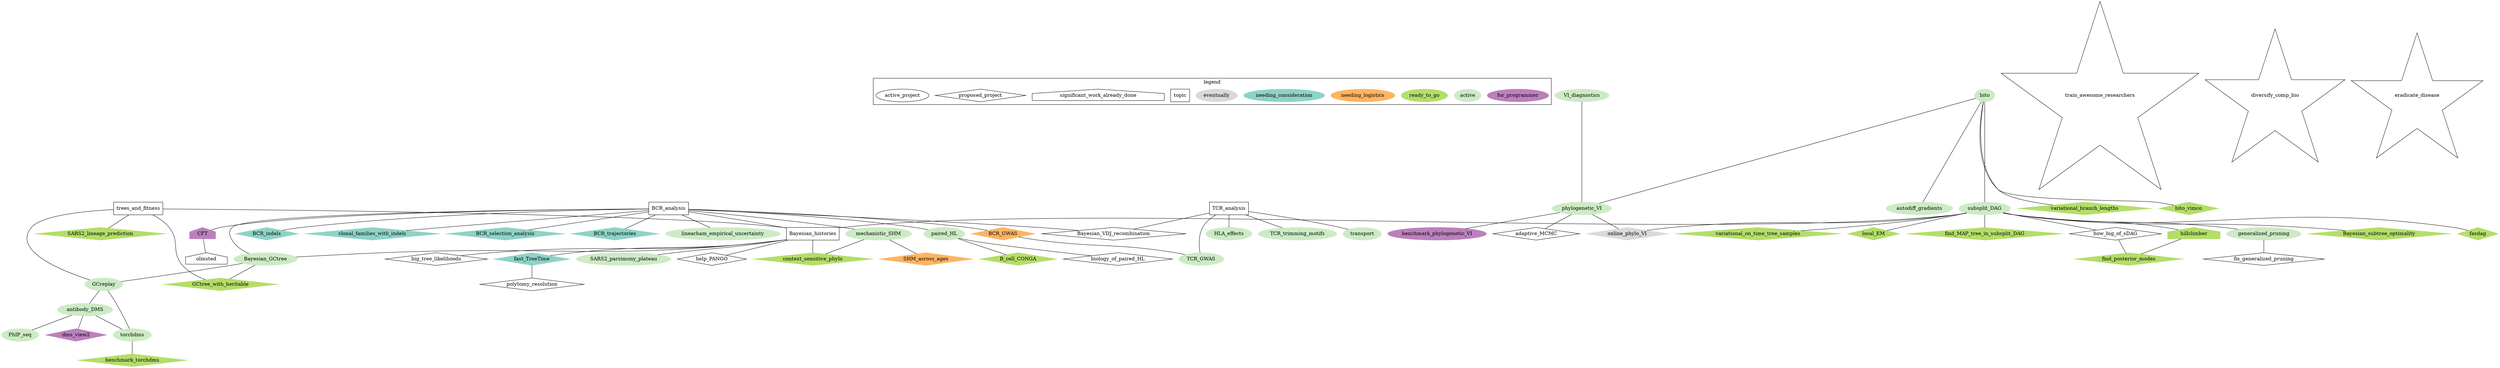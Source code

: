 graph {
    overlap=false
    node[colorscheme="set312"]
    // https://graphviz.org/doc/info/colors.html

    // ** legend **
    subgraph cluster_0 {
        for_programmer                          [style="filled";color=10]
        active                                  [style="filled";color=11]
        ready_to_go                             [style="filled";color=7]
        needing_logistics                       [style="filled";color=6]
        needing_consideration                   [style="filled";color=1]
        eventually                              [style="filled";color=9]
        topic                                   [shape="rectangle"]
        significant_work_already_done           [shape="house"]
        proposed_project                        [shape="diamond"]
        active_project
        // for_programmer -- active
        // active -- ready_to_go
        // ready_to_go -- needing_thought
        label = "legend"
    }

    // active
        Bayesian_GCtree                         [style="filled";color=11;tooltip="Do posterior estimation using Will's GCtree framework."]
        GCreplay                                [style="filled";color=11;tooltip="A big collaboration with the Victora and Bloom labs to understand GC maturation with replicate samples."]
        HLA_effects                             [style="filled";color=11;tooltip="Assya's project understanding the effects of HLA on repertoire."]
        PhIP_seq                                [style="filled";color=11;tooltip="Develop statistics and software tools for PhIP-seq analyses."]
        TCR_GWAS                                [style="filled";color=11;tooltip="GWAS to infer TCR-repertoire features."]
        TCR_trimming_motifs                     [style="filled";color=11;tooltip="What sequence-level features determine trimming of TCRs in VDJ recombination?"]
        bito                                    [style="filled";color=11;tooltip="Bayesian Inference of Trees via Optimization: a C++/python package"]
        autodiff_gradients                      [style="filled";color=11;tooltip="How fast is autodiff for phylogenetically-relevant gradients?"]
        generalized_pruning                     [style="filled";color=11;tooltip="Generalization of the Felsenstein pruning algorithm to the subsplit DAG."]
        linearham_empirical_uncertainty         [style="filled";color=11;tooltip="linearham is our Bayesian method for doing inference of BCR lineage evolution. If we apply it to well-known data sets from the literature, how much uncertainty is there in ancestral sequence inference?"]
        mechanistic_SHM                         [style="filled";color=11;tooltip="Design and fit mechanistically-based probabilistic models of the somatic hypermutation process."]
        paired_HL                               [style="filled";color=11;tooltip="Perform clonal family inference with paired heavy and light chain sequences."]
        phylogenetic_VI                         [style="filled";color=11;tooltip="Do variational inference of continuous parameters in phylogenetics."]
        benchmark_phylogenetic_VI               [style="filled";color=10;tooltip="How well are existing phylo VI tools doing?"]
        antibody_DMS                            [style="filled";color=11;tooltip="What can we learn from deep mutational scanning on antibodies?"]
        SARS2_parsimony_plateau                 [style="filled";color=11;tooltip="Use a graph to capture the ensemble of maximally-parsimonious trees for SARS-Cov-2 data. How much uncertainty is there? How does PANGO look?"]
        subsplit_DAG                            [style="filled";color=11;tooltip="Formalize definitions of and basic lemmas for the subsplit DAG."]
        torchdms                                [style="filled";color=11;tooltip="Develop a DMS analysis package using a modern machine-learning library."]
        transport                               [style="filled";color=11;tooltip="Compare TCR repertoires via optimal transport."]
        VI_diagnostics                          [style="filled";color=11;tooltip="How will we know if VI is giving a good approximation?"]

    // ** dormant **
        CFT                                     [shape="house";style=filled;color=10;tooltip="The Clonal Family Tree pipeline to do clonal family inference and then phylogenetics."]
        hillclimber                             [style="filled";color=7;shape="house";tooltip="What happens when we start ML algorithms at random starting points? What does it tell us about the phylogenetic likelihood surface?"]
        olmsted                                 [shape="house";tooltip="A visualization tool for BCR lineages."]

    // ** Future **
    // Immunology
        BCR_GWAS                                [style="filled";color=6;shape="diamond";tooltip="Do a GWAS for BCR repertoire features. Can we learn about SHM too?"]
        BCR_indels                              [shape="diamond";style=filled;color=1;tooltip="What sequence features lead to indels in BCR sequences?"]
        clonal_families_with_indels             [shape="diamond";style=filled;color=1;tooltip="Can we do better clonal family clustering in the presence of indels?"]
        BCR_selection_analysis                  [shape="diamond";style=filled;color=1;tooltip="Improve dN/dS analysis for BCR lineages, looking site-wise and per-lineage."]
        BCR_trajectories                        [shape="diamond";style=filled;color=1;tooltip="Look for patterns in BCR sequence evolution. Do they fall into 'trajectories'?"]
        B_cell_CONGA                            [shape="diamond";style=filled;color=7;tooltip="Adapt CONGA (https://paperpile.com/shared/w2jo9E) for BCR sequences."]
        context_sensitive_phylo                 [shape="diamond";style=filled;color=7;tooltip="Develop phyogenetic methods that enable inference under context-sensitive models."]
        dms_view2                               [shape="diamond";style=filled;color=10;tooltip="Develop the next version of dms-view, with abilities to compare between data sets and also show K_D inferences."]
        SHM_across_ages                         [style="filled";color=6;shape="diamond";tooltip="Perform a detailed investigation of how SHM changes as people age."]
        Bayesian_VDJ_recombination              [shape="diamond";tooltip="Can we do Bayesian estimation of VDJ recombination models?"]
        biology_of_paired_HL                    [shape="diamond";tooltip="What does paired clustering tell us about how heavy and light chain clustering works?"]
    // Phylogenetics
        Bayesian_subtree_optimality             [style="filled";color=7;shape="diamond";tooltip="How does the Bayesian posterior distribution of n taxa change when an n+1st taxon is added to the tree?"]
        // What is NJp? https://paperpile.com/shared/QJm8XP
        // See https://ieeexplore.ieee.org/abstract/document/8404978
        // https://paperpile.com/shared/TaDKjP
        fasdag                                  [style="filled";color=7;shape="diamond";tooltip="Develop NJ and parsimony approaches to reconstructing the sDAG."]
        variational_on_time_tree_samples        [style="filled";color=7;shape="diamond";tooltip="Develop variational models and fit them to time-tree MCMC samples. How well do they fit?"]
        find_posterior_modes                    [style="filled";color=7;shape="diamond";tooltip="Can we do something to quickly find posterior modes in the phylogenetic posterior? Can we do better than hillclimbing?"]
        help_PANGO                              [shape="diamond";tooltip="What sort of tooling would actually help PANGO do their job better?"]
        big_tree_likelihoods                    [shape="diamond";tooltip="How can we bridge the gap between parsimony and full Felsenstein likelihoods?"]
        fix_generalized_pruning                 [shape="diamond";tooltip="How could we fix marginalization issues with generalized pruning?"]
    // Phylogenetics, with hard math
        GCtree_with_heritable                   [style="filled";color=7;shape="diamond";tooltip="GCtree operates under the assumption of a neutral branching process, the parameters of which do not change through the tree. Can we extend this to a process with a heritable component?"]
        local_EM                                [style="filled";color=7;shape="diamond";tooltip="Develop an EM algorithm for variational inference that uses local computation. Go Hogwild."]
        variational_branch_lengths              [style="filled";color=7;shape="diamond";tooltip="Get Cheng's normalizing flow code working."]
        bito_vimco                              [style="filled";color=7;shape="diamond";tooltip="Get VIMCO working in bito."]
        fast_TreeTime                           [style="filled";color=1;shape="diamond";tooltip="Speed up ML inference of time trees."]
        find_MAP_tree_in_subsplit_DAG           [style="filled";color=7;shape="diamond";tooltip="Can we quickly find the MAP tree in the subsplit DAG?"]
        polytomy_resolution                     [shape="diamond";tooltip="Can we quickly resolve sequence-level polytomies using timing/geography?"]
    // Phylogenetics, with hard coding
        adaptive_MCMC                           [shape="diamond";tooltip="Use variational inference as a proposal distribution for MCMC."]
        how_big_of_sDAG                         [shape="diamond";tooltip="How big of a subsplit DAG is actually required to get reasonable estimates (with uncertaintly quantification) of key parameters?"]
        online_phylo_VI                         [style="filled";color=9;shape="diamond";tooltip="Online (i.e. incremental) phylogenetic variational inference."]
    // Population genetics
        SARS2_lineage_prediction                [style="filled";color=7;shape="diamond";tooltip="Predict future dominant clades of SARS-Cov-2."]
    // Protein science
        benchmark_torchdms                      [style="filled";color=7;shape="diamond";tooltip="Perform futher benchmarking of torchdms and other methods."]

    // ** topics **
        BCR_analysis                            [shape="rectangle"]
        Bayesian_histories                      [shape="rectangle"]
        TCR_analysis                            [shape="rectangle"]
        trees_and_fitness                       [shape="rectangle"]

    // ** bigger-picture **
        train_awesome_researchers               [shape="star"]
        diversify_comp_bio                      [shape="star"]
        eradicate_disease                       [shape="star"]



    // edges
    phylogenetic_VI -- adaptive_MCMC
    bito -- phylogenetic_VI
    VI_diagnostics -- phylogenetic_VI
    bito -- autodiff_gradients
    bito -- bito_vimco
    bito -- variational_branch_lengths
    bito -- subsplit_DAG
    phylogenetic_VI -- online_phylo_VI
    phylogenetic_VI -- benchmark_phylogenetic_VI
    subsplit_DAG -- online_phylo_VI
    subsplit_DAG -- hillclimber
    subsplit_DAG -- generalized_pruning
    subsplit_DAG -- local_EM
    subsplit_DAG -- Bayesian_histories
    subsplit_DAG -- how_big_of_sDAG
    subsplit_DAG -- Bayesian_subtree_optimality
    subsplit_DAG -- fasdag
    subsplit_DAG -- find_MAP_tree_in_subsplit_DAG
    subsplit_DAG -- variational_on_time_tree_samples
    generalized_pruning -- fix_generalized_pruning
    hillclimber -- find_posterior_modes
    how_big_of_sDAG -- find_posterior_modes
    Bayesian_histories -- context_sensitive_phylo
    Bayesian_histories -- Bayesian_GCtree
    Bayesian_histories -- SARS2_parsimony_plateau
    Bayesian_histories -- help_PANGO
    Bayesian_histories -- fast_TreeTime
    Bayesian_histories -- big_tree_likelihoods
    fast_TreeTime -- polytomy_resolution
    Bayesian_GCtree -- GCreplay
    Bayesian_GCtree -- GCtree_with_heritable
    GCreplay -- torchdms
    GCreplay -- antibody_DMS
    torchdms -- benchmark_torchdms
    antibody_DMS -- torchdms
    antibody_DMS -- PhIP_seq
    antibody_DMS -- dms_view2
    BCR_analysis -- BCR_selection_analysis
    BCR_analysis -- BCR_trajectories
    BCR_analysis -- BCR_indels
    BCR_analysis -- clonal_families_with_indels
    BCR_analysis -- Bayesian_histories
    BCR_analysis -- paired_HL
    BCR_analysis -- CFT
    BCR_analysis -- linearham_empirical_uncertainty
    BCR_analysis -- Bayesian_GCtree
    BCR_analysis -- Bayesian_VDJ_recombination
    paired_HL -- biology_of_paired_HL
    trees_and_fitness -- GCtree_with_heritable
    trees_and_fitness -- GCreplay
    trees_and_fitness -- SARS2_lineage_prediction
    trees_and_fitness -- Bayesian_histories
    CFT -- olmsted
    BCR_analysis -- mechanistic_SHM
    mechanistic_SHM -- SHM_across_ages
    BCR_analysis -- BCR_GWAS
    BCR_GWAS -- TCR_GWAS
    TCR_analysis -- TCR_GWAS
    TCR_analysis -- HLA_effects
    TCR_analysis -- transport
    TCR_analysis -- TCR_trimming_motifs
    TCR_analysis -- Bayesian_VDJ_recombination
    mechanistic_SHM -- context_sensitive_phylo
    paired_HL -- B_cell_CONGA
}
